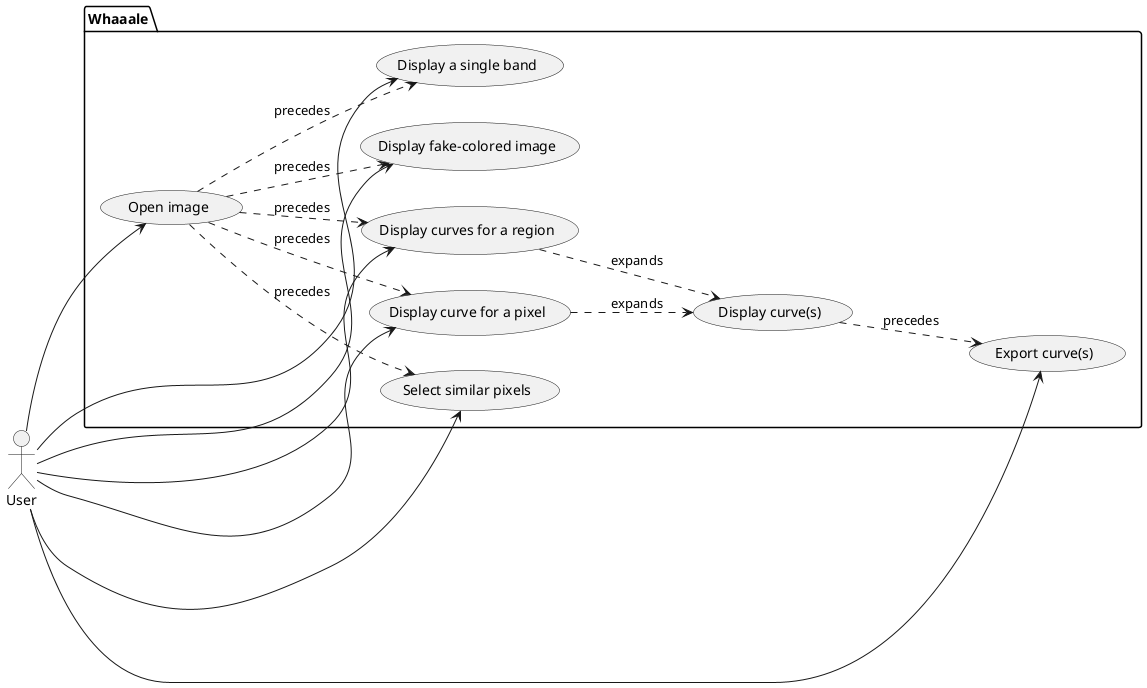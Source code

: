 @startuml
left to right direction

actor User as u

package Whaaale {
   usecase "Open image" as UCopen
   usecase "Display a single band" as UCsingle_band
   usecase "Display fake-colored image" as UCRGB
   usecase "Select similar pixels" as UCsimilar
   usecase "Display curve for a pixel" as UCcurve_px
   usecase "Display curves for a region" as UCcurve_area
   usecase "Display curve(s)" as UCcurve
   usecase "Export curve(s)" as UCexport
}

u --> UCopen
u --> UCsingle_band
u --> UCRGB
u --> UCsimilar
u --> UCexport
u --> UCcurve_px
u --> UCcurve_area
UCopen .-> UCsingle_band : precedes
UCopen .-> UCRGB : precedes
UCopen .-> UCsimilar : precedes
UCopen .-> UCcurve_px : precedes
UCopen .-> UCcurve_area : precedes
UCcurve_px .-> UCcurve : expands
UCcurve_area .-> UCcurve : expands
UCcurve .-> UCexport : precedes
@enduml
